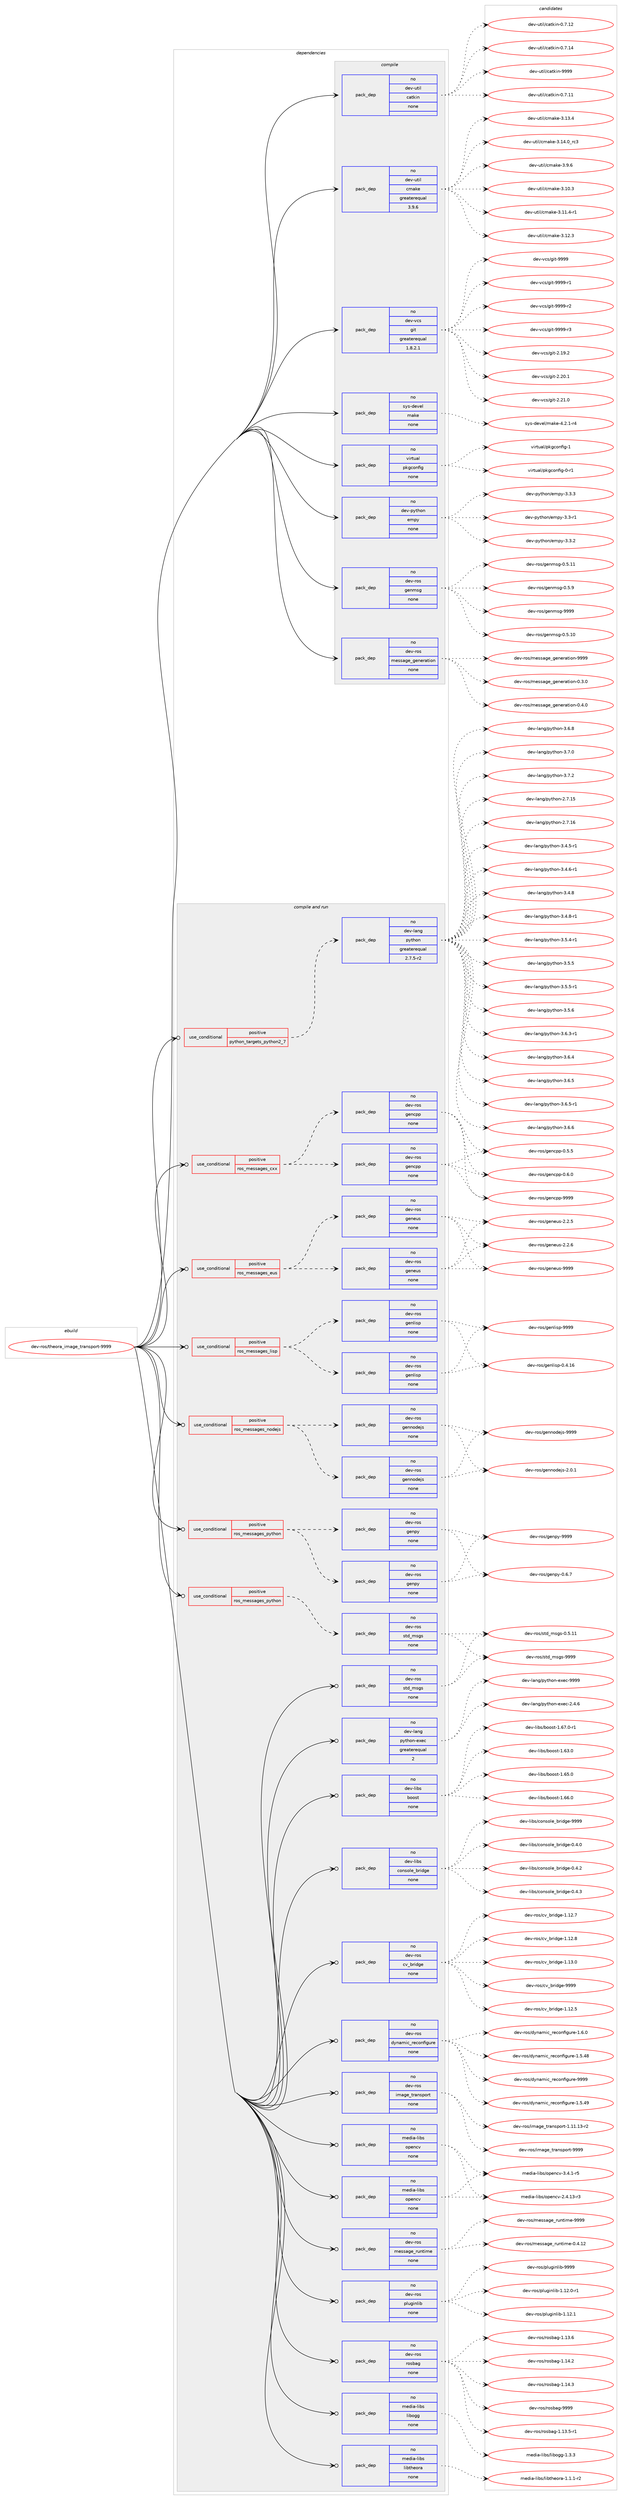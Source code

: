 digraph prolog {

# *************
# Graph options
# *************

newrank=true;
concentrate=true;
compound=true;
graph [rankdir=LR,fontname=Helvetica,fontsize=10,ranksep=1.5];#, ranksep=2.5, nodesep=0.2];
edge  [arrowhead=vee];
node  [fontname=Helvetica,fontsize=10];

# **********
# The ebuild
# **********

subgraph cluster_leftcol {
color=gray;
rank=same;
label=<<i>ebuild</i>>;
id [label="dev-ros/theora_image_transport-9999", color=red, width=4, href="../dev-ros/theora_image_transport-9999.svg"];
}

# ****************
# The dependencies
# ****************

subgraph cluster_midcol {
color=gray;
label=<<i>dependencies</i>>;
subgraph cluster_compile {
fillcolor="#eeeeee";
style=filled;
label=<<i>compile</i>>;
subgraph pack1060899 {
dependency1475934 [label=<<TABLE BORDER="0" CELLBORDER="1" CELLSPACING="0" CELLPADDING="4" WIDTH="220"><TR><TD ROWSPAN="6" CELLPADDING="30">pack_dep</TD></TR><TR><TD WIDTH="110">no</TD></TR><TR><TD>dev-python</TD></TR><TR><TD>empy</TD></TR><TR><TD>none</TD></TR><TR><TD></TD></TR></TABLE>>, shape=none, color=blue];
}
id:e -> dependency1475934:w [weight=20,style="solid",arrowhead="vee"];
subgraph pack1060900 {
dependency1475935 [label=<<TABLE BORDER="0" CELLBORDER="1" CELLSPACING="0" CELLPADDING="4" WIDTH="220"><TR><TD ROWSPAN="6" CELLPADDING="30">pack_dep</TD></TR><TR><TD WIDTH="110">no</TD></TR><TR><TD>dev-ros</TD></TR><TR><TD>genmsg</TD></TR><TR><TD>none</TD></TR><TR><TD></TD></TR></TABLE>>, shape=none, color=blue];
}
id:e -> dependency1475935:w [weight=20,style="solid",arrowhead="vee"];
subgraph pack1060901 {
dependency1475936 [label=<<TABLE BORDER="0" CELLBORDER="1" CELLSPACING="0" CELLPADDING="4" WIDTH="220"><TR><TD ROWSPAN="6" CELLPADDING="30">pack_dep</TD></TR><TR><TD WIDTH="110">no</TD></TR><TR><TD>dev-ros</TD></TR><TR><TD>message_generation</TD></TR><TR><TD>none</TD></TR><TR><TD></TD></TR></TABLE>>, shape=none, color=blue];
}
id:e -> dependency1475936:w [weight=20,style="solid",arrowhead="vee"];
subgraph pack1060902 {
dependency1475937 [label=<<TABLE BORDER="0" CELLBORDER="1" CELLSPACING="0" CELLPADDING="4" WIDTH="220"><TR><TD ROWSPAN="6" CELLPADDING="30">pack_dep</TD></TR><TR><TD WIDTH="110">no</TD></TR><TR><TD>dev-util</TD></TR><TR><TD>catkin</TD></TR><TR><TD>none</TD></TR><TR><TD></TD></TR></TABLE>>, shape=none, color=blue];
}
id:e -> dependency1475937:w [weight=20,style="solid",arrowhead="vee"];
subgraph pack1060903 {
dependency1475938 [label=<<TABLE BORDER="0" CELLBORDER="1" CELLSPACING="0" CELLPADDING="4" WIDTH="220"><TR><TD ROWSPAN="6" CELLPADDING="30">pack_dep</TD></TR><TR><TD WIDTH="110">no</TD></TR><TR><TD>dev-util</TD></TR><TR><TD>cmake</TD></TR><TR><TD>greaterequal</TD></TR><TR><TD>3.9.6</TD></TR></TABLE>>, shape=none, color=blue];
}
id:e -> dependency1475938:w [weight=20,style="solid",arrowhead="vee"];
subgraph pack1060904 {
dependency1475939 [label=<<TABLE BORDER="0" CELLBORDER="1" CELLSPACING="0" CELLPADDING="4" WIDTH="220"><TR><TD ROWSPAN="6" CELLPADDING="30">pack_dep</TD></TR><TR><TD WIDTH="110">no</TD></TR><TR><TD>dev-vcs</TD></TR><TR><TD>git</TD></TR><TR><TD>greaterequal</TD></TR><TR><TD>1.8.2.1</TD></TR></TABLE>>, shape=none, color=blue];
}
id:e -> dependency1475939:w [weight=20,style="solid",arrowhead="vee"];
subgraph pack1060905 {
dependency1475940 [label=<<TABLE BORDER="0" CELLBORDER="1" CELLSPACING="0" CELLPADDING="4" WIDTH="220"><TR><TD ROWSPAN="6" CELLPADDING="30">pack_dep</TD></TR><TR><TD WIDTH="110">no</TD></TR><TR><TD>sys-devel</TD></TR><TR><TD>make</TD></TR><TR><TD>none</TD></TR><TR><TD></TD></TR></TABLE>>, shape=none, color=blue];
}
id:e -> dependency1475940:w [weight=20,style="solid",arrowhead="vee"];
subgraph pack1060906 {
dependency1475941 [label=<<TABLE BORDER="0" CELLBORDER="1" CELLSPACING="0" CELLPADDING="4" WIDTH="220"><TR><TD ROWSPAN="6" CELLPADDING="30">pack_dep</TD></TR><TR><TD WIDTH="110">no</TD></TR><TR><TD>virtual</TD></TR><TR><TD>pkgconfig</TD></TR><TR><TD>none</TD></TR><TR><TD></TD></TR></TABLE>>, shape=none, color=blue];
}
id:e -> dependency1475941:w [weight=20,style="solid",arrowhead="vee"];
}
subgraph cluster_compileandrun {
fillcolor="#eeeeee";
style=filled;
label=<<i>compile and run</i>>;
subgraph cond391645 {
dependency1475942 [label=<<TABLE BORDER="0" CELLBORDER="1" CELLSPACING="0" CELLPADDING="4"><TR><TD ROWSPAN="3" CELLPADDING="10">use_conditional</TD></TR><TR><TD>positive</TD></TR><TR><TD>python_targets_python2_7</TD></TR></TABLE>>, shape=none, color=red];
subgraph pack1060907 {
dependency1475943 [label=<<TABLE BORDER="0" CELLBORDER="1" CELLSPACING="0" CELLPADDING="4" WIDTH="220"><TR><TD ROWSPAN="6" CELLPADDING="30">pack_dep</TD></TR><TR><TD WIDTH="110">no</TD></TR><TR><TD>dev-lang</TD></TR><TR><TD>python</TD></TR><TR><TD>greaterequal</TD></TR><TR><TD>2.7.5-r2</TD></TR></TABLE>>, shape=none, color=blue];
}
dependency1475942:e -> dependency1475943:w [weight=20,style="dashed",arrowhead="vee"];
}
id:e -> dependency1475942:w [weight=20,style="solid",arrowhead="odotvee"];
subgraph cond391646 {
dependency1475944 [label=<<TABLE BORDER="0" CELLBORDER="1" CELLSPACING="0" CELLPADDING="4"><TR><TD ROWSPAN="3" CELLPADDING="10">use_conditional</TD></TR><TR><TD>positive</TD></TR><TR><TD>ros_messages_cxx</TD></TR></TABLE>>, shape=none, color=red];
subgraph pack1060908 {
dependency1475945 [label=<<TABLE BORDER="0" CELLBORDER="1" CELLSPACING="0" CELLPADDING="4" WIDTH="220"><TR><TD ROWSPAN="6" CELLPADDING="30">pack_dep</TD></TR><TR><TD WIDTH="110">no</TD></TR><TR><TD>dev-ros</TD></TR><TR><TD>gencpp</TD></TR><TR><TD>none</TD></TR><TR><TD></TD></TR></TABLE>>, shape=none, color=blue];
}
dependency1475944:e -> dependency1475945:w [weight=20,style="dashed",arrowhead="vee"];
subgraph pack1060909 {
dependency1475946 [label=<<TABLE BORDER="0" CELLBORDER="1" CELLSPACING="0" CELLPADDING="4" WIDTH="220"><TR><TD ROWSPAN="6" CELLPADDING="30">pack_dep</TD></TR><TR><TD WIDTH="110">no</TD></TR><TR><TD>dev-ros</TD></TR><TR><TD>gencpp</TD></TR><TR><TD>none</TD></TR><TR><TD></TD></TR></TABLE>>, shape=none, color=blue];
}
dependency1475944:e -> dependency1475946:w [weight=20,style="dashed",arrowhead="vee"];
}
id:e -> dependency1475944:w [weight=20,style="solid",arrowhead="odotvee"];
subgraph cond391647 {
dependency1475947 [label=<<TABLE BORDER="0" CELLBORDER="1" CELLSPACING="0" CELLPADDING="4"><TR><TD ROWSPAN="3" CELLPADDING="10">use_conditional</TD></TR><TR><TD>positive</TD></TR><TR><TD>ros_messages_eus</TD></TR></TABLE>>, shape=none, color=red];
subgraph pack1060910 {
dependency1475948 [label=<<TABLE BORDER="0" CELLBORDER="1" CELLSPACING="0" CELLPADDING="4" WIDTH="220"><TR><TD ROWSPAN="6" CELLPADDING="30">pack_dep</TD></TR><TR><TD WIDTH="110">no</TD></TR><TR><TD>dev-ros</TD></TR><TR><TD>geneus</TD></TR><TR><TD>none</TD></TR><TR><TD></TD></TR></TABLE>>, shape=none, color=blue];
}
dependency1475947:e -> dependency1475948:w [weight=20,style="dashed",arrowhead="vee"];
subgraph pack1060911 {
dependency1475949 [label=<<TABLE BORDER="0" CELLBORDER="1" CELLSPACING="0" CELLPADDING="4" WIDTH="220"><TR><TD ROWSPAN="6" CELLPADDING="30">pack_dep</TD></TR><TR><TD WIDTH="110">no</TD></TR><TR><TD>dev-ros</TD></TR><TR><TD>geneus</TD></TR><TR><TD>none</TD></TR><TR><TD></TD></TR></TABLE>>, shape=none, color=blue];
}
dependency1475947:e -> dependency1475949:w [weight=20,style="dashed",arrowhead="vee"];
}
id:e -> dependency1475947:w [weight=20,style="solid",arrowhead="odotvee"];
subgraph cond391648 {
dependency1475950 [label=<<TABLE BORDER="0" CELLBORDER="1" CELLSPACING="0" CELLPADDING="4"><TR><TD ROWSPAN="3" CELLPADDING="10">use_conditional</TD></TR><TR><TD>positive</TD></TR><TR><TD>ros_messages_lisp</TD></TR></TABLE>>, shape=none, color=red];
subgraph pack1060912 {
dependency1475951 [label=<<TABLE BORDER="0" CELLBORDER="1" CELLSPACING="0" CELLPADDING="4" WIDTH="220"><TR><TD ROWSPAN="6" CELLPADDING="30">pack_dep</TD></TR><TR><TD WIDTH="110">no</TD></TR><TR><TD>dev-ros</TD></TR><TR><TD>genlisp</TD></TR><TR><TD>none</TD></TR><TR><TD></TD></TR></TABLE>>, shape=none, color=blue];
}
dependency1475950:e -> dependency1475951:w [weight=20,style="dashed",arrowhead="vee"];
subgraph pack1060913 {
dependency1475952 [label=<<TABLE BORDER="0" CELLBORDER="1" CELLSPACING="0" CELLPADDING="4" WIDTH="220"><TR><TD ROWSPAN="6" CELLPADDING="30">pack_dep</TD></TR><TR><TD WIDTH="110">no</TD></TR><TR><TD>dev-ros</TD></TR><TR><TD>genlisp</TD></TR><TR><TD>none</TD></TR><TR><TD></TD></TR></TABLE>>, shape=none, color=blue];
}
dependency1475950:e -> dependency1475952:w [weight=20,style="dashed",arrowhead="vee"];
}
id:e -> dependency1475950:w [weight=20,style="solid",arrowhead="odotvee"];
subgraph cond391649 {
dependency1475953 [label=<<TABLE BORDER="0" CELLBORDER="1" CELLSPACING="0" CELLPADDING="4"><TR><TD ROWSPAN="3" CELLPADDING="10">use_conditional</TD></TR><TR><TD>positive</TD></TR><TR><TD>ros_messages_nodejs</TD></TR></TABLE>>, shape=none, color=red];
subgraph pack1060914 {
dependency1475954 [label=<<TABLE BORDER="0" CELLBORDER="1" CELLSPACING="0" CELLPADDING="4" WIDTH="220"><TR><TD ROWSPAN="6" CELLPADDING="30">pack_dep</TD></TR><TR><TD WIDTH="110">no</TD></TR><TR><TD>dev-ros</TD></TR><TR><TD>gennodejs</TD></TR><TR><TD>none</TD></TR><TR><TD></TD></TR></TABLE>>, shape=none, color=blue];
}
dependency1475953:e -> dependency1475954:w [weight=20,style="dashed",arrowhead="vee"];
subgraph pack1060915 {
dependency1475955 [label=<<TABLE BORDER="0" CELLBORDER="1" CELLSPACING="0" CELLPADDING="4" WIDTH="220"><TR><TD ROWSPAN="6" CELLPADDING="30">pack_dep</TD></TR><TR><TD WIDTH="110">no</TD></TR><TR><TD>dev-ros</TD></TR><TR><TD>gennodejs</TD></TR><TR><TD>none</TD></TR><TR><TD></TD></TR></TABLE>>, shape=none, color=blue];
}
dependency1475953:e -> dependency1475955:w [weight=20,style="dashed",arrowhead="vee"];
}
id:e -> dependency1475953:w [weight=20,style="solid",arrowhead="odotvee"];
subgraph cond391650 {
dependency1475956 [label=<<TABLE BORDER="0" CELLBORDER="1" CELLSPACING="0" CELLPADDING="4"><TR><TD ROWSPAN="3" CELLPADDING="10">use_conditional</TD></TR><TR><TD>positive</TD></TR><TR><TD>ros_messages_python</TD></TR></TABLE>>, shape=none, color=red];
subgraph pack1060916 {
dependency1475957 [label=<<TABLE BORDER="0" CELLBORDER="1" CELLSPACING="0" CELLPADDING="4" WIDTH="220"><TR><TD ROWSPAN="6" CELLPADDING="30">pack_dep</TD></TR><TR><TD WIDTH="110">no</TD></TR><TR><TD>dev-ros</TD></TR><TR><TD>genpy</TD></TR><TR><TD>none</TD></TR><TR><TD></TD></TR></TABLE>>, shape=none, color=blue];
}
dependency1475956:e -> dependency1475957:w [weight=20,style="dashed",arrowhead="vee"];
subgraph pack1060917 {
dependency1475958 [label=<<TABLE BORDER="0" CELLBORDER="1" CELLSPACING="0" CELLPADDING="4" WIDTH="220"><TR><TD ROWSPAN="6" CELLPADDING="30">pack_dep</TD></TR><TR><TD WIDTH="110">no</TD></TR><TR><TD>dev-ros</TD></TR><TR><TD>genpy</TD></TR><TR><TD>none</TD></TR><TR><TD></TD></TR></TABLE>>, shape=none, color=blue];
}
dependency1475956:e -> dependency1475958:w [weight=20,style="dashed",arrowhead="vee"];
}
id:e -> dependency1475956:w [weight=20,style="solid",arrowhead="odotvee"];
subgraph cond391651 {
dependency1475959 [label=<<TABLE BORDER="0" CELLBORDER="1" CELLSPACING="0" CELLPADDING="4"><TR><TD ROWSPAN="3" CELLPADDING="10">use_conditional</TD></TR><TR><TD>positive</TD></TR><TR><TD>ros_messages_python</TD></TR></TABLE>>, shape=none, color=red];
subgraph pack1060918 {
dependency1475960 [label=<<TABLE BORDER="0" CELLBORDER="1" CELLSPACING="0" CELLPADDING="4" WIDTH="220"><TR><TD ROWSPAN="6" CELLPADDING="30">pack_dep</TD></TR><TR><TD WIDTH="110">no</TD></TR><TR><TD>dev-ros</TD></TR><TR><TD>std_msgs</TD></TR><TR><TD>none</TD></TR><TR><TD></TD></TR></TABLE>>, shape=none, color=blue];
}
dependency1475959:e -> dependency1475960:w [weight=20,style="dashed",arrowhead="vee"];
}
id:e -> dependency1475959:w [weight=20,style="solid",arrowhead="odotvee"];
subgraph pack1060919 {
dependency1475961 [label=<<TABLE BORDER="0" CELLBORDER="1" CELLSPACING="0" CELLPADDING="4" WIDTH="220"><TR><TD ROWSPAN="6" CELLPADDING="30">pack_dep</TD></TR><TR><TD WIDTH="110">no</TD></TR><TR><TD>dev-lang</TD></TR><TR><TD>python-exec</TD></TR><TR><TD>greaterequal</TD></TR><TR><TD>2</TD></TR></TABLE>>, shape=none, color=blue];
}
id:e -> dependency1475961:w [weight=20,style="solid",arrowhead="odotvee"];
subgraph pack1060920 {
dependency1475962 [label=<<TABLE BORDER="0" CELLBORDER="1" CELLSPACING="0" CELLPADDING="4" WIDTH="220"><TR><TD ROWSPAN="6" CELLPADDING="30">pack_dep</TD></TR><TR><TD WIDTH="110">no</TD></TR><TR><TD>dev-libs</TD></TR><TR><TD>boost</TD></TR><TR><TD>none</TD></TR><TR><TD></TD></TR></TABLE>>, shape=none, color=blue];
}
id:e -> dependency1475962:w [weight=20,style="solid",arrowhead="odotvee"];
subgraph pack1060921 {
dependency1475963 [label=<<TABLE BORDER="0" CELLBORDER="1" CELLSPACING="0" CELLPADDING="4" WIDTH="220"><TR><TD ROWSPAN="6" CELLPADDING="30">pack_dep</TD></TR><TR><TD WIDTH="110">no</TD></TR><TR><TD>dev-libs</TD></TR><TR><TD>console_bridge</TD></TR><TR><TD>none</TD></TR><TR><TD></TD></TR></TABLE>>, shape=none, color=blue];
}
id:e -> dependency1475963:w [weight=20,style="solid",arrowhead="odotvee"];
subgraph pack1060922 {
dependency1475964 [label=<<TABLE BORDER="0" CELLBORDER="1" CELLSPACING="0" CELLPADDING="4" WIDTH="220"><TR><TD ROWSPAN="6" CELLPADDING="30">pack_dep</TD></TR><TR><TD WIDTH="110">no</TD></TR><TR><TD>dev-ros</TD></TR><TR><TD>cv_bridge</TD></TR><TR><TD>none</TD></TR><TR><TD></TD></TR></TABLE>>, shape=none, color=blue];
}
id:e -> dependency1475964:w [weight=20,style="solid",arrowhead="odotvee"];
subgraph pack1060923 {
dependency1475965 [label=<<TABLE BORDER="0" CELLBORDER="1" CELLSPACING="0" CELLPADDING="4" WIDTH="220"><TR><TD ROWSPAN="6" CELLPADDING="30">pack_dep</TD></TR><TR><TD WIDTH="110">no</TD></TR><TR><TD>dev-ros</TD></TR><TR><TD>dynamic_reconfigure</TD></TR><TR><TD>none</TD></TR><TR><TD></TD></TR></TABLE>>, shape=none, color=blue];
}
id:e -> dependency1475965:w [weight=20,style="solid",arrowhead="odotvee"];
subgraph pack1060924 {
dependency1475966 [label=<<TABLE BORDER="0" CELLBORDER="1" CELLSPACING="0" CELLPADDING="4" WIDTH="220"><TR><TD ROWSPAN="6" CELLPADDING="30">pack_dep</TD></TR><TR><TD WIDTH="110">no</TD></TR><TR><TD>dev-ros</TD></TR><TR><TD>image_transport</TD></TR><TR><TD>none</TD></TR><TR><TD></TD></TR></TABLE>>, shape=none, color=blue];
}
id:e -> dependency1475966:w [weight=20,style="solid",arrowhead="odotvee"];
subgraph pack1060925 {
dependency1475967 [label=<<TABLE BORDER="0" CELLBORDER="1" CELLSPACING="0" CELLPADDING="4" WIDTH="220"><TR><TD ROWSPAN="6" CELLPADDING="30">pack_dep</TD></TR><TR><TD WIDTH="110">no</TD></TR><TR><TD>dev-ros</TD></TR><TR><TD>message_runtime</TD></TR><TR><TD>none</TD></TR><TR><TD></TD></TR></TABLE>>, shape=none, color=blue];
}
id:e -> dependency1475967:w [weight=20,style="solid",arrowhead="odotvee"];
subgraph pack1060926 {
dependency1475968 [label=<<TABLE BORDER="0" CELLBORDER="1" CELLSPACING="0" CELLPADDING="4" WIDTH="220"><TR><TD ROWSPAN="6" CELLPADDING="30">pack_dep</TD></TR><TR><TD WIDTH="110">no</TD></TR><TR><TD>dev-ros</TD></TR><TR><TD>pluginlib</TD></TR><TR><TD>none</TD></TR><TR><TD></TD></TR></TABLE>>, shape=none, color=blue];
}
id:e -> dependency1475968:w [weight=20,style="solid",arrowhead="odotvee"];
subgraph pack1060927 {
dependency1475969 [label=<<TABLE BORDER="0" CELLBORDER="1" CELLSPACING="0" CELLPADDING="4" WIDTH="220"><TR><TD ROWSPAN="6" CELLPADDING="30">pack_dep</TD></TR><TR><TD WIDTH="110">no</TD></TR><TR><TD>dev-ros</TD></TR><TR><TD>rosbag</TD></TR><TR><TD>none</TD></TR><TR><TD></TD></TR></TABLE>>, shape=none, color=blue];
}
id:e -> dependency1475969:w [weight=20,style="solid",arrowhead="odotvee"];
subgraph pack1060928 {
dependency1475970 [label=<<TABLE BORDER="0" CELLBORDER="1" CELLSPACING="0" CELLPADDING="4" WIDTH="220"><TR><TD ROWSPAN="6" CELLPADDING="30">pack_dep</TD></TR><TR><TD WIDTH="110">no</TD></TR><TR><TD>dev-ros</TD></TR><TR><TD>std_msgs</TD></TR><TR><TD>none</TD></TR><TR><TD></TD></TR></TABLE>>, shape=none, color=blue];
}
id:e -> dependency1475970:w [weight=20,style="solid",arrowhead="odotvee"];
subgraph pack1060929 {
dependency1475971 [label=<<TABLE BORDER="0" CELLBORDER="1" CELLSPACING="0" CELLPADDING="4" WIDTH="220"><TR><TD ROWSPAN="6" CELLPADDING="30">pack_dep</TD></TR><TR><TD WIDTH="110">no</TD></TR><TR><TD>media-libs</TD></TR><TR><TD>libogg</TD></TR><TR><TD>none</TD></TR><TR><TD></TD></TR></TABLE>>, shape=none, color=blue];
}
id:e -> dependency1475971:w [weight=20,style="solid",arrowhead="odotvee"];
subgraph pack1060930 {
dependency1475972 [label=<<TABLE BORDER="0" CELLBORDER="1" CELLSPACING="0" CELLPADDING="4" WIDTH="220"><TR><TD ROWSPAN="6" CELLPADDING="30">pack_dep</TD></TR><TR><TD WIDTH="110">no</TD></TR><TR><TD>media-libs</TD></TR><TR><TD>libtheora</TD></TR><TR><TD>none</TD></TR><TR><TD></TD></TR></TABLE>>, shape=none, color=blue];
}
id:e -> dependency1475972:w [weight=20,style="solid",arrowhead="odotvee"];
subgraph pack1060931 {
dependency1475973 [label=<<TABLE BORDER="0" CELLBORDER="1" CELLSPACING="0" CELLPADDING="4" WIDTH="220"><TR><TD ROWSPAN="6" CELLPADDING="30">pack_dep</TD></TR><TR><TD WIDTH="110">no</TD></TR><TR><TD>media-libs</TD></TR><TR><TD>opencv</TD></TR><TR><TD>none</TD></TR><TR><TD></TD></TR></TABLE>>, shape=none, color=blue];
}
id:e -> dependency1475973:w [weight=20,style="solid",arrowhead="odotvee"];
subgraph pack1060932 {
dependency1475974 [label=<<TABLE BORDER="0" CELLBORDER="1" CELLSPACING="0" CELLPADDING="4" WIDTH="220"><TR><TD ROWSPAN="6" CELLPADDING="30">pack_dep</TD></TR><TR><TD WIDTH="110">no</TD></TR><TR><TD>media-libs</TD></TR><TR><TD>opencv</TD></TR><TR><TD>none</TD></TR><TR><TD></TD></TR></TABLE>>, shape=none, color=blue];
}
id:e -> dependency1475974:w [weight=20,style="solid",arrowhead="odotvee"];
}
subgraph cluster_run {
fillcolor="#eeeeee";
style=filled;
label=<<i>run</i>>;
}
}

# **************
# The candidates
# **************

subgraph cluster_choices {
rank=same;
color=gray;
label=<<i>candidates</i>>;

subgraph choice1060899 {
color=black;
nodesep=1;
choice1001011184511212111610411111047101109112121455146514511449 [label="dev-python/empy-3.3-r1", color=red, width=4,href="../dev-python/empy-3.3-r1.svg"];
choice1001011184511212111610411111047101109112121455146514650 [label="dev-python/empy-3.3.2", color=red, width=4,href="../dev-python/empy-3.3.2.svg"];
choice1001011184511212111610411111047101109112121455146514651 [label="dev-python/empy-3.3.3", color=red, width=4,href="../dev-python/empy-3.3.3.svg"];
dependency1475934:e -> choice1001011184511212111610411111047101109112121455146514511449:w [style=dotted,weight="100"];
dependency1475934:e -> choice1001011184511212111610411111047101109112121455146514650:w [style=dotted,weight="100"];
dependency1475934:e -> choice1001011184511212111610411111047101109112121455146514651:w [style=dotted,weight="100"];
}
subgraph choice1060900 {
color=black;
nodesep=1;
choice100101118451141111154710310111010911510345484653464948 [label="dev-ros/genmsg-0.5.10", color=red, width=4,href="../dev-ros/genmsg-0.5.10.svg"];
choice100101118451141111154710310111010911510345484653464949 [label="dev-ros/genmsg-0.5.11", color=red, width=4,href="../dev-ros/genmsg-0.5.11.svg"];
choice1001011184511411111547103101110109115103454846534657 [label="dev-ros/genmsg-0.5.9", color=red, width=4,href="../dev-ros/genmsg-0.5.9.svg"];
choice10010111845114111115471031011101091151034557575757 [label="dev-ros/genmsg-9999", color=red, width=4,href="../dev-ros/genmsg-9999.svg"];
dependency1475935:e -> choice100101118451141111154710310111010911510345484653464948:w [style=dotted,weight="100"];
dependency1475935:e -> choice100101118451141111154710310111010911510345484653464949:w [style=dotted,weight="100"];
dependency1475935:e -> choice1001011184511411111547103101110109115103454846534657:w [style=dotted,weight="100"];
dependency1475935:e -> choice10010111845114111115471031011101091151034557575757:w [style=dotted,weight="100"];
}
subgraph choice1060901 {
color=black;
nodesep=1;
choice1001011184511411111547109101115115971031019510310111010111497116105111110454846514648 [label="dev-ros/message_generation-0.3.0", color=red, width=4,href="../dev-ros/message_generation-0.3.0.svg"];
choice1001011184511411111547109101115115971031019510310111010111497116105111110454846524648 [label="dev-ros/message_generation-0.4.0", color=red, width=4,href="../dev-ros/message_generation-0.4.0.svg"];
choice10010111845114111115471091011151159710310195103101110101114971161051111104557575757 [label="dev-ros/message_generation-9999", color=red, width=4,href="../dev-ros/message_generation-9999.svg"];
dependency1475936:e -> choice1001011184511411111547109101115115971031019510310111010111497116105111110454846514648:w [style=dotted,weight="100"];
dependency1475936:e -> choice1001011184511411111547109101115115971031019510310111010111497116105111110454846524648:w [style=dotted,weight="100"];
dependency1475936:e -> choice10010111845114111115471091011151159710310195103101110101114971161051111104557575757:w [style=dotted,weight="100"];
}
subgraph choice1060902 {
color=black;
nodesep=1;
choice1001011184511711610510847999711610710511045484655464949 [label="dev-util/catkin-0.7.11", color=red, width=4,href="../dev-util/catkin-0.7.11.svg"];
choice1001011184511711610510847999711610710511045484655464950 [label="dev-util/catkin-0.7.12", color=red, width=4,href="../dev-util/catkin-0.7.12.svg"];
choice1001011184511711610510847999711610710511045484655464952 [label="dev-util/catkin-0.7.14", color=red, width=4,href="../dev-util/catkin-0.7.14.svg"];
choice100101118451171161051084799971161071051104557575757 [label="dev-util/catkin-9999", color=red, width=4,href="../dev-util/catkin-9999.svg"];
dependency1475937:e -> choice1001011184511711610510847999711610710511045484655464949:w [style=dotted,weight="100"];
dependency1475937:e -> choice1001011184511711610510847999711610710511045484655464950:w [style=dotted,weight="100"];
dependency1475937:e -> choice1001011184511711610510847999711610710511045484655464952:w [style=dotted,weight="100"];
dependency1475937:e -> choice100101118451171161051084799971161071051104557575757:w [style=dotted,weight="100"];
}
subgraph choice1060903 {
color=black;
nodesep=1;
choice1001011184511711610510847991099710710145514649484651 [label="dev-util/cmake-3.10.3", color=red, width=4,href="../dev-util/cmake-3.10.3.svg"];
choice10010111845117116105108479910997107101455146494946524511449 [label="dev-util/cmake-3.11.4-r1", color=red, width=4,href="../dev-util/cmake-3.11.4-r1.svg"];
choice1001011184511711610510847991099710710145514649504651 [label="dev-util/cmake-3.12.3", color=red, width=4,href="../dev-util/cmake-3.12.3.svg"];
choice1001011184511711610510847991099710710145514649514652 [label="dev-util/cmake-3.13.4", color=red, width=4,href="../dev-util/cmake-3.13.4.svg"];
choice1001011184511711610510847991099710710145514649524648951149951 [label="dev-util/cmake-3.14.0_rc3", color=red, width=4,href="../dev-util/cmake-3.14.0_rc3.svg"];
choice10010111845117116105108479910997107101455146574654 [label="dev-util/cmake-3.9.6", color=red, width=4,href="../dev-util/cmake-3.9.6.svg"];
dependency1475938:e -> choice1001011184511711610510847991099710710145514649484651:w [style=dotted,weight="100"];
dependency1475938:e -> choice10010111845117116105108479910997107101455146494946524511449:w [style=dotted,weight="100"];
dependency1475938:e -> choice1001011184511711610510847991099710710145514649504651:w [style=dotted,weight="100"];
dependency1475938:e -> choice1001011184511711610510847991099710710145514649514652:w [style=dotted,weight="100"];
dependency1475938:e -> choice1001011184511711610510847991099710710145514649524648951149951:w [style=dotted,weight="100"];
dependency1475938:e -> choice10010111845117116105108479910997107101455146574654:w [style=dotted,weight="100"];
}
subgraph choice1060904 {
color=black;
nodesep=1;
choice10010111845118991154710310511645504649574650 [label="dev-vcs/git-2.19.2", color=red, width=4,href="../dev-vcs/git-2.19.2.svg"];
choice10010111845118991154710310511645504650484649 [label="dev-vcs/git-2.20.1", color=red, width=4,href="../dev-vcs/git-2.20.1.svg"];
choice10010111845118991154710310511645504650494648 [label="dev-vcs/git-2.21.0", color=red, width=4,href="../dev-vcs/git-2.21.0.svg"];
choice1001011184511899115471031051164557575757 [label="dev-vcs/git-9999", color=red, width=4,href="../dev-vcs/git-9999.svg"];
choice10010111845118991154710310511645575757574511449 [label="dev-vcs/git-9999-r1", color=red, width=4,href="../dev-vcs/git-9999-r1.svg"];
choice10010111845118991154710310511645575757574511450 [label="dev-vcs/git-9999-r2", color=red, width=4,href="../dev-vcs/git-9999-r2.svg"];
choice10010111845118991154710310511645575757574511451 [label="dev-vcs/git-9999-r3", color=red, width=4,href="../dev-vcs/git-9999-r3.svg"];
dependency1475939:e -> choice10010111845118991154710310511645504649574650:w [style=dotted,weight="100"];
dependency1475939:e -> choice10010111845118991154710310511645504650484649:w [style=dotted,weight="100"];
dependency1475939:e -> choice10010111845118991154710310511645504650494648:w [style=dotted,weight="100"];
dependency1475939:e -> choice1001011184511899115471031051164557575757:w [style=dotted,weight="100"];
dependency1475939:e -> choice10010111845118991154710310511645575757574511449:w [style=dotted,weight="100"];
dependency1475939:e -> choice10010111845118991154710310511645575757574511450:w [style=dotted,weight="100"];
dependency1475939:e -> choice10010111845118991154710310511645575757574511451:w [style=dotted,weight="100"];
}
subgraph choice1060905 {
color=black;
nodesep=1;
choice1151211154510010111810110847109971071014552465046494511452 [label="sys-devel/make-4.2.1-r4", color=red, width=4,href="../sys-devel/make-4.2.1-r4.svg"];
dependency1475940:e -> choice1151211154510010111810110847109971071014552465046494511452:w [style=dotted,weight="100"];
}
subgraph choice1060906 {
color=black;
nodesep=1;
choice11810511411611797108471121071039911111010210510345484511449 [label="virtual/pkgconfig-0-r1", color=red, width=4,href="../virtual/pkgconfig-0-r1.svg"];
choice1181051141161179710847112107103991111101021051034549 [label="virtual/pkgconfig-1", color=red, width=4,href="../virtual/pkgconfig-1.svg"];
dependency1475941:e -> choice11810511411611797108471121071039911111010210510345484511449:w [style=dotted,weight="100"];
dependency1475941:e -> choice1181051141161179710847112107103991111101021051034549:w [style=dotted,weight="100"];
}
subgraph choice1060907 {
color=black;
nodesep=1;
choice10010111845108971101034711212111610411111045504655464953 [label="dev-lang/python-2.7.15", color=red, width=4,href="../dev-lang/python-2.7.15.svg"];
choice10010111845108971101034711212111610411111045504655464954 [label="dev-lang/python-2.7.16", color=red, width=4,href="../dev-lang/python-2.7.16.svg"];
choice1001011184510897110103471121211161041111104551465246534511449 [label="dev-lang/python-3.4.5-r1", color=red, width=4,href="../dev-lang/python-3.4.5-r1.svg"];
choice1001011184510897110103471121211161041111104551465246544511449 [label="dev-lang/python-3.4.6-r1", color=red, width=4,href="../dev-lang/python-3.4.6-r1.svg"];
choice100101118451089711010347112121116104111110455146524656 [label="dev-lang/python-3.4.8", color=red, width=4,href="../dev-lang/python-3.4.8.svg"];
choice1001011184510897110103471121211161041111104551465246564511449 [label="dev-lang/python-3.4.8-r1", color=red, width=4,href="../dev-lang/python-3.4.8-r1.svg"];
choice1001011184510897110103471121211161041111104551465346524511449 [label="dev-lang/python-3.5.4-r1", color=red, width=4,href="../dev-lang/python-3.5.4-r1.svg"];
choice100101118451089711010347112121116104111110455146534653 [label="dev-lang/python-3.5.5", color=red, width=4,href="../dev-lang/python-3.5.5.svg"];
choice1001011184510897110103471121211161041111104551465346534511449 [label="dev-lang/python-3.5.5-r1", color=red, width=4,href="../dev-lang/python-3.5.5-r1.svg"];
choice100101118451089711010347112121116104111110455146534654 [label="dev-lang/python-3.5.6", color=red, width=4,href="../dev-lang/python-3.5.6.svg"];
choice1001011184510897110103471121211161041111104551465446514511449 [label="dev-lang/python-3.6.3-r1", color=red, width=4,href="../dev-lang/python-3.6.3-r1.svg"];
choice100101118451089711010347112121116104111110455146544652 [label="dev-lang/python-3.6.4", color=red, width=4,href="../dev-lang/python-3.6.4.svg"];
choice100101118451089711010347112121116104111110455146544653 [label="dev-lang/python-3.6.5", color=red, width=4,href="../dev-lang/python-3.6.5.svg"];
choice1001011184510897110103471121211161041111104551465446534511449 [label="dev-lang/python-3.6.5-r1", color=red, width=4,href="../dev-lang/python-3.6.5-r1.svg"];
choice100101118451089711010347112121116104111110455146544654 [label="dev-lang/python-3.6.6", color=red, width=4,href="../dev-lang/python-3.6.6.svg"];
choice100101118451089711010347112121116104111110455146544656 [label="dev-lang/python-3.6.8", color=red, width=4,href="../dev-lang/python-3.6.8.svg"];
choice100101118451089711010347112121116104111110455146554648 [label="dev-lang/python-3.7.0", color=red, width=4,href="../dev-lang/python-3.7.0.svg"];
choice100101118451089711010347112121116104111110455146554650 [label="dev-lang/python-3.7.2", color=red, width=4,href="../dev-lang/python-3.7.2.svg"];
dependency1475943:e -> choice10010111845108971101034711212111610411111045504655464953:w [style=dotted,weight="100"];
dependency1475943:e -> choice10010111845108971101034711212111610411111045504655464954:w [style=dotted,weight="100"];
dependency1475943:e -> choice1001011184510897110103471121211161041111104551465246534511449:w [style=dotted,weight="100"];
dependency1475943:e -> choice1001011184510897110103471121211161041111104551465246544511449:w [style=dotted,weight="100"];
dependency1475943:e -> choice100101118451089711010347112121116104111110455146524656:w [style=dotted,weight="100"];
dependency1475943:e -> choice1001011184510897110103471121211161041111104551465246564511449:w [style=dotted,weight="100"];
dependency1475943:e -> choice1001011184510897110103471121211161041111104551465346524511449:w [style=dotted,weight="100"];
dependency1475943:e -> choice100101118451089711010347112121116104111110455146534653:w [style=dotted,weight="100"];
dependency1475943:e -> choice1001011184510897110103471121211161041111104551465346534511449:w [style=dotted,weight="100"];
dependency1475943:e -> choice100101118451089711010347112121116104111110455146534654:w [style=dotted,weight="100"];
dependency1475943:e -> choice1001011184510897110103471121211161041111104551465446514511449:w [style=dotted,weight="100"];
dependency1475943:e -> choice100101118451089711010347112121116104111110455146544652:w [style=dotted,weight="100"];
dependency1475943:e -> choice100101118451089711010347112121116104111110455146544653:w [style=dotted,weight="100"];
dependency1475943:e -> choice1001011184510897110103471121211161041111104551465446534511449:w [style=dotted,weight="100"];
dependency1475943:e -> choice100101118451089711010347112121116104111110455146544654:w [style=dotted,weight="100"];
dependency1475943:e -> choice100101118451089711010347112121116104111110455146544656:w [style=dotted,weight="100"];
dependency1475943:e -> choice100101118451089711010347112121116104111110455146554648:w [style=dotted,weight="100"];
dependency1475943:e -> choice100101118451089711010347112121116104111110455146554650:w [style=dotted,weight="100"];
}
subgraph choice1060908 {
color=black;
nodesep=1;
choice100101118451141111154710310111099112112454846534653 [label="dev-ros/gencpp-0.5.5", color=red, width=4,href="../dev-ros/gencpp-0.5.5.svg"];
choice100101118451141111154710310111099112112454846544648 [label="dev-ros/gencpp-0.6.0", color=red, width=4,href="../dev-ros/gencpp-0.6.0.svg"];
choice1001011184511411111547103101110991121124557575757 [label="dev-ros/gencpp-9999", color=red, width=4,href="../dev-ros/gencpp-9999.svg"];
dependency1475945:e -> choice100101118451141111154710310111099112112454846534653:w [style=dotted,weight="100"];
dependency1475945:e -> choice100101118451141111154710310111099112112454846544648:w [style=dotted,weight="100"];
dependency1475945:e -> choice1001011184511411111547103101110991121124557575757:w [style=dotted,weight="100"];
}
subgraph choice1060909 {
color=black;
nodesep=1;
choice100101118451141111154710310111099112112454846534653 [label="dev-ros/gencpp-0.5.5", color=red, width=4,href="../dev-ros/gencpp-0.5.5.svg"];
choice100101118451141111154710310111099112112454846544648 [label="dev-ros/gencpp-0.6.0", color=red, width=4,href="../dev-ros/gencpp-0.6.0.svg"];
choice1001011184511411111547103101110991121124557575757 [label="dev-ros/gencpp-9999", color=red, width=4,href="../dev-ros/gencpp-9999.svg"];
dependency1475946:e -> choice100101118451141111154710310111099112112454846534653:w [style=dotted,weight="100"];
dependency1475946:e -> choice100101118451141111154710310111099112112454846544648:w [style=dotted,weight="100"];
dependency1475946:e -> choice1001011184511411111547103101110991121124557575757:w [style=dotted,weight="100"];
}
subgraph choice1060910 {
color=black;
nodesep=1;
choice1001011184511411111547103101110101117115455046504653 [label="dev-ros/geneus-2.2.5", color=red, width=4,href="../dev-ros/geneus-2.2.5.svg"];
choice1001011184511411111547103101110101117115455046504654 [label="dev-ros/geneus-2.2.6", color=red, width=4,href="../dev-ros/geneus-2.2.6.svg"];
choice10010111845114111115471031011101011171154557575757 [label="dev-ros/geneus-9999", color=red, width=4,href="../dev-ros/geneus-9999.svg"];
dependency1475948:e -> choice1001011184511411111547103101110101117115455046504653:w [style=dotted,weight="100"];
dependency1475948:e -> choice1001011184511411111547103101110101117115455046504654:w [style=dotted,weight="100"];
dependency1475948:e -> choice10010111845114111115471031011101011171154557575757:w [style=dotted,weight="100"];
}
subgraph choice1060911 {
color=black;
nodesep=1;
choice1001011184511411111547103101110101117115455046504653 [label="dev-ros/geneus-2.2.5", color=red, width=4,href="../dev-ros/geneus-2.2.5.svg"];
choice1001011184511411111547103101110101117115455046504654 [label="dev-ros/geneus-2.2.6", color=red, width=4,href="../dev-ros/geneus-2.2.6.svg"];
choice10010111845114111115471031011101011171154557575757 [label="dev-ros/geneus-9999", color=red, width=4,href="../dev-ros/geneus-9999.svg"];
dependency1475949:e -> choice1001011184511411111547103101110101117115455046504653:w [style=dotted,weight="100"];
dependency1475949:e -> choice1001011184511411111547103101110101117115455046504654:w [style=dotted,weight="100"];
dependency1475949:e -> choice10010111845114111115471031011101011171154557575757:w [style=dotted,weight="100"];
}
subgraph choice1060912 {
color=black;
nodesep=1;
choice100101118451141111154710310111010810511511245484652464954 [label="dev-ros/genlisp-0.4.16", color=red, width=4,href="../dev-ros/genlisp-0.4.16.svg"];
choice10010111845114111115471031011101081051151124557575757 [label="dev-ros/genlisp-9999", color=red, width=4,href="../dev-ros/genlisp-9999.svg"];
dependency1475951:e -> choice100101118451141111154710310111010810511511245484652464954:w [style=dotted,weight="100"];
dependency1475951:e -> choice10010111845114111115471031011101081051151124557575757:w [style=dotted,weight="100"];
}
subgraph choice1060913 {
color=black;
nodesep=1;
choice100101118451141111154710310111010810511511245484652464954 [label="dev-ros/genlisp-0.4.16", color=red, width=4,href="../dev-ros/genlisp-0.4.16.svg"];
choice10010111845114111115471031011101081051151124557575757 [label="dev-ros/genlisp-9999", color=red, width=4,href="../dev-ros/genlisp-9999.svg"];
dependency1475952:e -> choice100101118451141111154710310111010810511511245484652464954:w [style=dotted,weight="100"];
dependency1475952:e -> choice10010111845114111115471031011101081051151124557575757:w [style=dotted,weight="100"];
}
subgraph choice1060914 {
color=black;
nodesep=1;
choice1001011184511411111547103101110110111100101106115455046484649 [label="dev-ros/gennodejs-2.0.1", color=red, width=4,href="../dev-ros/gennodejs-2.0.1.svg"];
choice10010111845114111115471031011101101111001011061154557575757 [label="dev-ros/gennodejs-9999", color=red, width=4,href="../dev-ros/gennodejs-9999.svg"];
dependency1475954:e -> choice1001011184511411111547103101110110111100101106115455046484649:w [style=dotted,weight="100"];
dependency1475954:e -> choice10010111845114111115471031011101101111001011061154557575757:w [style=dotted,weight="100"];
}
subgraph choice1060915 {
color=black;
nodesep=1;
choice1001011184511411111547103101110110111100101106115455046484649 [label="dev-ros/gennodejs-2.0.1", color=red, width=4,href="../dev-ros/gennodejs-2.0.1.svg"];
choice10010111845114111115471031011101101111001011061154557575757 [label="dev-ros/gennodejs-9999", color=red, width=4,href="../dev-ros/gennodejs-9999.svg"];
dependency1475955:e -> choice1001011184511411111547103101110110111100101106115455046484649:w [style=dotted,weight="100"];
dependency1475955:e -> choice10010111845114111115471031011101101111001011061154557575757:w [style=dotted,weight="100"];
}
subgraph choice1060916 {
color=black;
nodesep=1;
choice1001011184511411111547103101110112121454846544655 [label="dev-ros/genpy-0.6.7", color=red, width=4,href="../dev-ros/genpy-0.6.7.svg"];
choice10010111845114111115471031011101121214557575757 [label="dev-ros/genpy-9999", color=red, width=4,href="../dev-ros/genpy-9999.svg"];
dependency1475957:e -> choice1001011184511411111547103101110112121454846544655:w [style=dotted,weight="100"];
dependency1475957:e -> choice10010111845114111115471031011101121214557575757:w [style=dotted,weight="100"];
}
subgraph choice1060917 {
color=black;
nodesep=1;
choice1001011184511411111547103101110112121454846544655 [label="dev-ros/genpy-0.6.7", color=red, width=4,href="../dev-ros/genpy-0.6.7.svg"];
choice10010111845114111115471031011101121214557575757 [label="dev-ros/genpy-9999", color=red, width=4,href="../dev-ros/genpy-9999.svg"];
dependency1475958:e -> choice1001011184511411111547103101110112121454846544655:w [style=dotted,weight="100"];
dependency1475958:e -> choice10010111845114111115471031011101121214557575757:w [style=dotted,weight="100"];
}
subgraph choice1060918 {
color=black;
nodesep=1;
choice10010111845114111115471151161009510911510311545484653464949 [label="dev-ros/std_msgs-0.5.11", color=red, width=4,href="../dev-ros/std_msgs-0.5.11.svg"];
choice1001011184511411111547115116100951091151031154557575757 [label="dev-ros/std_msgs-9999", color=red, width=4,href="../dev-ros/std_msgs-9999.svg"];
dependency1475960:e -> choice10010111845114111115471151161009510911510311545484653464949:w [style=dotted,weight="100"];
dependency1475960:e -> choice1001011184511411111547115116100951091151031154557575757:w [style=dotted,weight="100"];
}
subgraph choice1060919 {
color=black;
nodesep=1;
choice1001011184510897110103471121211161041111104510112010199455046524654 [label="dev-lang/python-exec-2.4.6", color=red, width=4,href="../dev-lang/python-exec-2.4.6.svg"];
choice10010111845108971101034711212111610411111045101120101994557575757 [label="dev-lang/python-exec-9999", color=red, width=4,href="../dev-lang/python-exec-9999.svg"];
dependency1475961:e -> choice1001011184510897110103471121211161041111104510112010199455046524654:w [style=dotted,weight="100"];
dependency1475961:e -> choice10010111845108971101034711212111610411111045101120101994557575757:w [style=dotted,weight="100"];
}
subgraph choice1060920 {
color=black;
nodesep=1;
choice1001011184510810598115479811111111511645494654514648 [label="dev-libs/boost-1.63.0", color=red, width=4,href="../dev-libs/boost-1.63.0.svg"];
choice1001011184510810598115479811111111511645494654534648 [label="dev-libs/boost-1.65.0", color=red, width=4,href="../dev-libs/boost-1.65.0.svg"];
choice1001011184510810598115479811111111511645494654544648 [label="dev-libs/boost-1.66.0", color=red, width=4,href="../dev-libs/boost-1.66.0.svg"];
choice10010111845108105981154798111111115116454946545546484511449 [label="dev-libs/boost-1.67.0-r1", color=red, width=4,href="../dev-libs/boost-1.67.0-r1.svg"];
dependency1475962:e -> choice1001011184510810598115479811111111511645494654514648:w [style=dotted,weight="100"];
dependency1475962:e -> choice1001011184510810598115479811111111511645494654534648:w [style=dotted,weight="100"];
dependency1475962:e -> choice1001011184510810598115479811111111511645494654544648:w [style=dotted,weight="100"];
dependency1475962:e -> choice10010111845108105981154798111111115116454946545546484511449:w [style=dotted,weight="100"];
}
subgraph choice1060921 {
color=black;
nodesep=1;
choice100101118451081059811547991111101151111081019598114105100103101454846524648 [label="dev-libs/console_bridge-0.4.0", color=red, width=4,href="../dev-libs/console_bridge-0.4.0.svg"];
choice100101118451081059811547991111101151111081019598114105100103101454846524650 [label="dev-libs/console_bridge-0.4.2", color=red, width=4,href="../dev-libs/console_bridge-0.4.2.svg"];
choice100101118451081059811547991111101151111081019598114105100103101454846524651 [label="dev-libs/console_bridge-0.4.3", color=red, width=4,href="../dev-libs/console_bridge-0.4.3.svg"];
choice1001011184510810598115479911111011511110810195981141051001031014557575757 [label="dev-libs/console_bridge-9999", color=red, width=4,href="../dev-libs/console_bridge-9999.svg"];
dependency1475963:e -> choice100101118451081059811547991111101151111081019598114105100103101454846524648:w [style=dotted,weight="100"];
dependency1475963:e -> choice100101118451081059811547991111101151111081019598114105100103101454846524650:w [style=dotted,weight="100"];
dependency1475963:e -> choice100101118451081059811547991111101151111081019598114105100103101454846524651:w [style=dotted,weight="100"];
dependency1475963:e -> choice1001011184510810598115479911111011511110810195981141051001031014557575757:w [style=dotted,weight="100"];
}
subgraph choice1060922 {
color=black;
nodesep=1;
choice100101118451141111154799118959811410510010310145494649504653 [label="dev-ros/cv_bridge-1.12.5", color=red, width=4,href="../dev-ros/cv_bridge-1.12.5.svg"];
choice100101118451141111154799118959811410510010310145494649504655 [label="dev-ros/cv_bridge-1.12.7", color=red, width=4,href="../dev-ros/cv_bridge-1.12.7.svg"];
choice100101118451141111154799118959811410510010310145494649504656 [label="dev-ros/cv_bridge-1.12.8", color=red, width=4,href="../dev-ros/cv_bridge-1.12.8.svg"];
choice100101118451141111154799118959811410510010310145494649514648 [label="dev-ros/cv_bridge-1.13.0", color=red, width=4,href="../dev-ros/cv_bridge-1.13.0.svg"];
choice10010111845114111115479911895981141051001031014557575757 [label="dev-ros/cv_bridge-9999", color=red, width=4,href="../dev-ros/cv_bridge-9999.svg"];
dependency1475964:e -> choice100101118451141111154799118959811410510010310145494649504653:w [style=dotted,weight="100"];
dependency1475964:e -> choice100101118451141111154799118959811410510010310145494649504655:w [style=dotted,weight="100"];
dependency1475964:e -> choice100101118451141111154799118959811410510010310145494649504656:w [style=dotted,weight="100"];
dependency1475964:e -> choice100101118451141111154799118959811410510010310145494649514648:w [style=dotted,weight="100"];
dependency1475964:e -> choice10010111845114111115479911895981141051001031014557575757:w [style=dotted,weight="100"];
}
subgraph choice1060923 {
color=black;
nodesep=1;
choice10010111845114111115471001211109710910599951141019911111010210510311711410145494653465256 [label="dev-ros/dynamic_reconfigure-1.5.48", color=red, width=4,href="../dev-ros/dynamic_reconfigure-1.5.48.svg"];
choice10010111845114111115471001211109710910599951141019911111010210510311711410145494653465257 [label="dev-ros/dynamic_reconfigure-1.5.49", color=red, width=4,href="../dev-ros/dynamic_reconfigure-1.5.49.svg"];
choice100101118451141111154710012111097109105999511410199111110102105103117114101454946544648 [label="dev-ros/dynamic_reconfigure-1.6.0", color=red, width=4,href="../dev-ros/dynamic_reconfigure-1.6.0.svg"];
choice1001011184511411111547100121110971091059995114101991111101021051031171141014557575757 [label="dev-ros/dynamic_reconfigure-9999", color=red, width=4,href="../dev-ros/dynamic_reconfigure-9999.svg"];
dependency1475965:e -> choice10010111845114111115471001211109710910599951141019911111010210510311711410145494653465256:w [style=dotted,weight="100"];
dependency1475965:e -> choice10010111845114111115471001211109710910599951141019911111010210510311711410145494653465257:w [style=dotted,weight="100"];
dependency1475965:e -> choice100101118451141111154710012111097109105999511410199111110102105103117114101454946544648:w [style=dotted,weight="100"];
dependency1475965:e -> choice1001011184511411111547100121110971091059995114101991111101021051031171141014557575757:w [style=dotted,weight="100"];
}
subgraph choice1060924 {
color=black;
nodesep=1;
choice100101118451141111154710510997103101951161149711011511211111411645494649494649514511450 [label="dev-ros/image_transport-1.11.13-r2", color=red, width=4,href="../dev-ros/image_transport-1.11.13-r2.svg"];
choice10010111845114111115471051099710310195116114971101151121111141164557575757 [label="dev-ros/image_transport-9999", color=red, width=4,href="../dev-ros/image_transport-9999.svg"];
dependency1475966:e -> choice100101118451141111154710510997103101951161149711011511211111411645494649494649514511450:w [style=dotted,weight="100"];
dependency1475966:e -> choice10010111845114111115471051099710310195116114971101151121111141164557575757:w [style=dotted,weight="100"];
}
subgraph choice1060925 {
color=black;
nodesep=1;
choice1001011184511411111547109101115115971031019511411711011610510910145484652464950 [label="dev-ros/message_runtime-0.4.12", color=red, width=4,href="../dev-ros/message_runtime-0.4.12.svg"];
choice100101118451141111154710910111511597103101951141171101161051091014557575757 [label="dev-ros/message_runtime-9999", color=red, width=4,href="../dev-ros/message_runtime-9999.svg"];
dependency1475967:e -> choice1001011184511411111547109101115115971031019511411711011610510910145484652464950:w [style=dotted,weight="100"];
dependency1475967:e -> choice100101118451141111154710910111511597103101951141171101161051091014557575757:w [style=dotted,weight="100"];
}
subgraph choice1060926 {
color=black;
nodesep=1;
choice100101118451141111154711210811710310511010810598454946495046484511449 [label="dev-ros/pluginlib-1.12.0-r1", color=red, width=4,href="../dev-ros/pluginlib-1.12.0-r1.svg"];
choice10010111845114111115471121081171031051101081059845494649504649 [label="dev-ros/pluginlib-1.12.1", color=red, width=4,href="../dev-ros/pluginlib-1.12.1.svg"];
choice1001011184511411111547112108117103105110108105984557575757 [label="dev-ros/pluginlib-9999", color=red, width=4,href="../dev-ros/pluginlib-9999.svg"];
dependency1475968:e -> choice100101118451141111154711210811710310511010810598454946495046484511449:w [style=dotted,weight="100"];
dependency1475968:e -> choice10010111845114111115471121081171031051101081059845494649504649:w [style=dotted,weight="100"];
dependency1475968:e -> choice1001011184511411111547112108117103105110108105984557575757:w [style=dotted,weight="100"];
}
subgraph choice1060927 {
color=black;
nodesep=1;
choice10010111845114111115471141111159897103454946495146534511449 [label="dev-ros/rosbag-1.13.5-r1", color=red, width=4,href="../dev-ros/rosbag-1.13.5-r1.svg"];
choice1001011184511411111547114111115989710345494649514654 [label="dev-ros/rosbag-1.13.6", color=red, width=4,href="../dev-ros/rosbag-1.13.6.svg"];
choice1001011184511411111547114111115989710345494649524650 [label="dev-ros/rosbag-1.14.2", color=red, width=4,href="../dev-ros/rosbag-1.14.2.svg"];
choice1001011184511411111547114111115989710345494649524651 [label="dev-ros/rosbag-1.14.3", color=red, width=4,href="../dev-ros/rosbag-1.14.3.svg"];
choice100101118451141111154711411111598971034557575757 [label="dev-ros/rosbag-9999", color=red, width=4,href="../dev-ros/rosbag-9999.svg"];
dependency1475969:e -> choice10010111845114111115471141111159897103454946495146534511449:w [style=dotted,weight="100"];
dependency1475969:e -> choice1001011184511411111547114111115989710345494649514654:w [style=dotted,weight="100"];
dependency1475969:e -> choice1001011184511411111547114111115989710345494649524650:w [style=dotted,weight="100"];
dependency1475969:e -> choice1001011184511411111547114111115989710345494649524651:w [style=dotted,weight="100"];
dependency1475969:e -> choice100101118451141111154711411111598971034557575757:w [style=dotted,weight="100"];
}
subgraph choice1060928 {
color=black;
nodesep=1;
choice10010111845114111115471151161009510911510311545484653464949 [label="dev-ros/std_msgs-0.5.11", color=red, width=4,href="../dev-ros/std_msgs-0.5.11.svg"];
choice1001011184511411111547115116100951091151031154557575757 [label="dev-ros/std_msgs-9999", color=red, width=4,href="../dev-ros/std_msgs-9999.svg"];
dependency1475970:e -> choice10010111845114111115471151161009510911510311545484653464949:w [style=dotted,weight="100"];
dependency1475970:e -> choice1001011184511411111547115116100951091151031154557575757:w [style=dotted,weight="100"];
}
subgraph choice1060929 {
color=black;
nodesep=1;
choice1091011001059745108105981154710810598111103103454946514651 [label="media-libs/libogg-1.3.3", color=red, width=4,href="../media-libs/libogg-1.3.3.svg"];
dependency1475971:e -> choice1091011001059745108105981154710810598111103103454946514651:w [style=dotted,weight="100"];
}
subgraph choice1060930 {
color=black;
nodesep=1;
choice1091011001059745108105981154710810598116104101111114974549464946494511450 [label="media-libs/libtheora-1.1.1-r2", color=red, width=4,href="../media-libs/libtheora-1.1.1-r2.svg"];
dependency1475972:e -> choice1091011001059745108105981154710810598116104101111114974549464946494511450:w [style=dotted,weight="100"];
}
subgraph choice1060931 {
color=black;
nodesep=1;
choice1091011001059745108105981154711111210111099118455046524649514511451 [label="media-libs/opencv-2.4.13-r3", color=red, width=4,href="../media-libs/opencv-2.4.13-r3.svg"];
choice10910110010597451081059811547111112101110991184551465246494511453 [label="media-libs/opencv-3.4.1-r5", color=red, width=4,href="../media-libs/opencv-3.4.1-r5.svg"];
dependency1475973:e -> choice1091011001059745108105981154711111210111099118455046524649514511451:w [style=dotted,weight="100"];
dependency1475973:e -> choice10910110010597451081059811547111112101110991184551465246494511453:w [style=dotted,weight="100"];
}
subgraph choice1060932 {
color=black;
nodesep=1;
choice1091011001059745108105981154711111210111099118455046524649514511451 [label="media-libs/opencv-2.4.13-r3", color=red, width=4,href="../media-libs/opencv-2.4.13-r3.svg"];
choice10910110010597451081059811547111112101110991184551465246494511453 [label="media-libs/opencv-3.4.1-r5", color=red, width=4,href="../media-libs/opencv-3.4.1-r5.svg"];
dependency1475974:e -> choice1091011001059745108105981154711111210111099118455046524649514511451:w [style=dotted,weight="100"];
dependency1475974:e -> choice10910110010597451081059811547111112101110991184551465246494511453:w [style=dotted,weight="100"];
}
}

}
